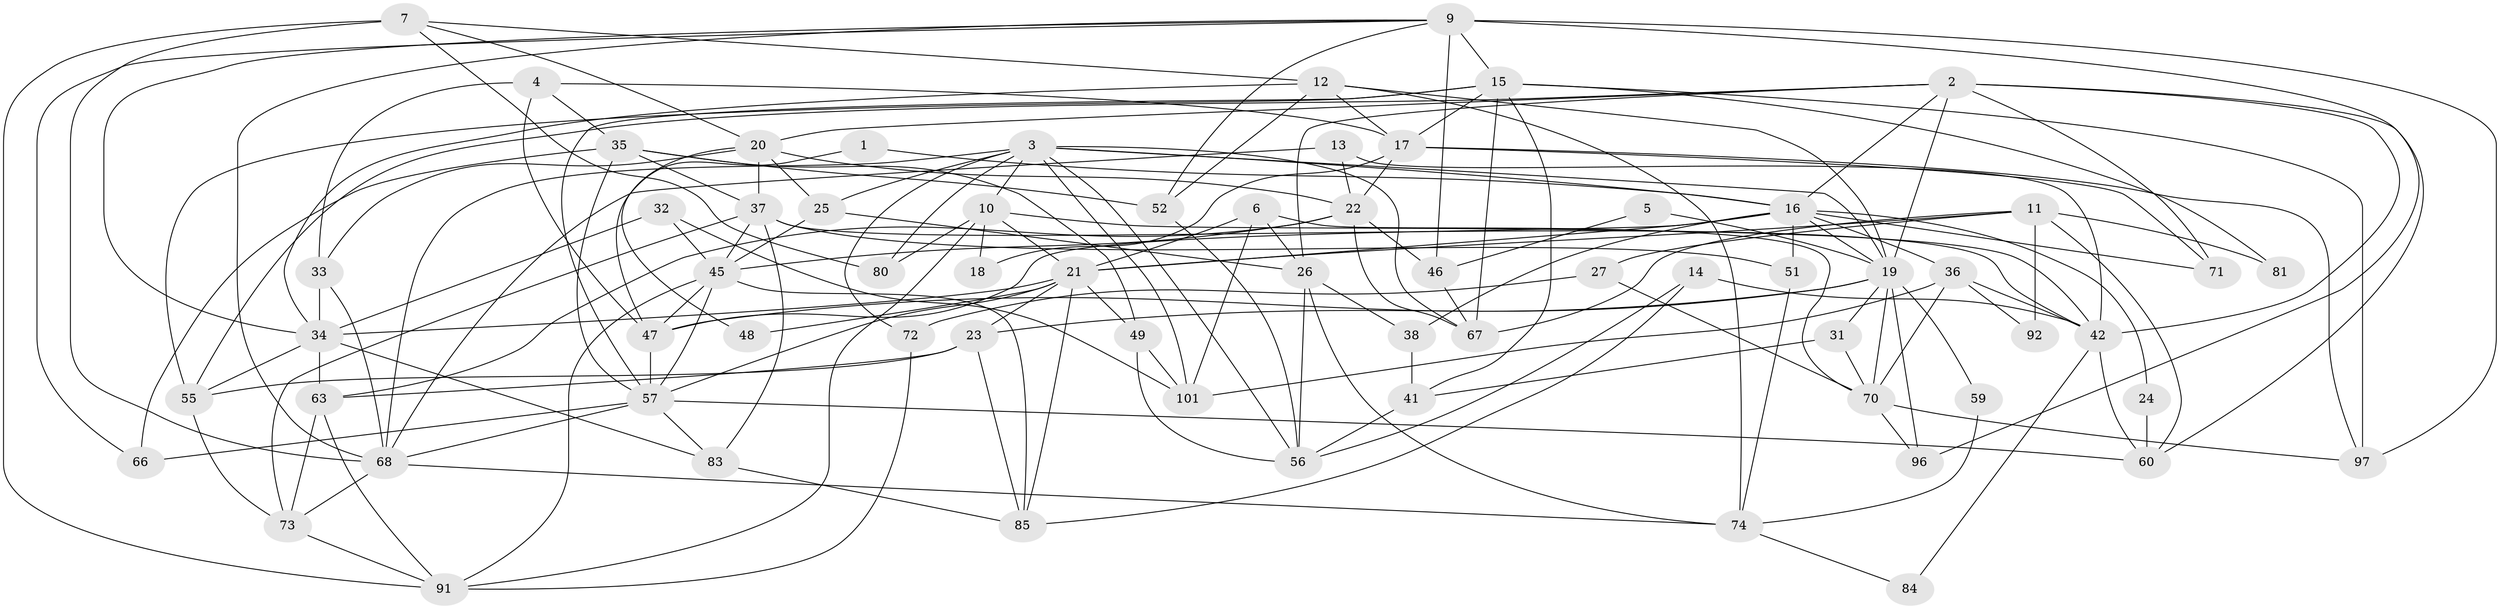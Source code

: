 // original degree distribution, {2: 0.1588785046728972, 6: 0.056074766355140186, 5: 0.17757009345794392, 4: 0.27102803738317754, 3: 0.2523364485981308, 7: 0.056074766355140186, 8: 0.028037383177570093}
// Generated by graph-tools (version 1.1) at 2025/11/02/27/25 16:11:19]
// undirected, 67 vertices, 170 edges
graph export_dot {
graph [start="1"]
  node [color=gray90,style=filled];
  1;
  2 [super="+65"];
  3 [super="+8"];
  4 [super="+77"];
  5;
  6;
  7 [super="+58"];
  9 [super="+86"];
  10 [super="+88"];
  11;
  12 [super="+28"];
  13 [super="+29"];
  14;
  15 [super="+39"];
  16 [super="+62"];
  17 [super="+98"];
  18;
  19 [super="+50"];
  20 [super="+43"];
  21 [super="+107"];
  22 [super="+93"];
  23 [super="+30"];
  24;
  25;
  26 [super="+82"];
  27;
  31;
  32;
  33 [super="+103"];
  34 [super="+87"];
  35 [super="+40"];
  36 [super="+54"];
  37 [super="+69"];
  38 [super="+44"];
  41;
  42 [super="+105"];
  45 [super="+90"];
  46 [super="+53"];
  47 [super="+64"];
  48;
  49 [super="+61"];
  51;
  52 [super="+89"];
  55;
  56 [super="+79"];
  57 [super="+75"];
  59;
  60 [super="+78"];
  63;
  66 [super="+102"];
  67;
  68 [super="+106"];
  70 [super="+104"];
  71;
  72;
  73 [super="+99"];
  74 [super="+76"];
  80;
  81;
  83;
  84;
  85 [super="+95"];
  91 [super="+94"];
  92;
  96;
  97 [super="+100"];
  101;
  1 -- 16;
  1 -- 47;
  2 -- 19;
  2 -- 42;
  2 -- 20;
  2 -- 26;
  2 -- 60;
  2 -- 16;
  2 -- 71;
  2 -- 55;
  3 -- 16;
  3 -- 25;
  3 -- 67;
  3 -- 101;
  3 -- 80;
  3 -- 68;
  3 -- 19;
  3 -- 56;
  3 -- 72;
  3 -- 10;
  4 -- 47;
  4 -- 17;
  4 -- 33;
  4 -- 35;
  5 -- 19;
  5 -- 46;
  6 -- 21;
  6 -- 101;
  6 -- 70;
  6 -- 26;
  7 -- 91;
  7 -- 80;
  7 -- 20;
  7 -- 68;
  7 -- 12;
  9 -- 97 [weight=2];
  9 -- 15;
  9 -- 46;
  9 -- 96;
  9 -- 34;
  9 -- 68;
  9 -- 52;
  9 -- 66;
  10 -- 80;
  10 -- 18;
  10 -- 91;
  10 -- 42;
  10 -- 21;
  11 -- 92;
  11 -- 27;
  11 -- 67;
  11 -- 81;
  11 -- 60;
  11 -- 21;
  12 -- 17;
  12 -- 74;
  12 -- 52;
  12 -- 34;
  12 -- 19;
  13 -- 68;
  13 -- 22;
  13 -- 42;
  14 -- 42;
  14 -- 85;
  14 -- 56;
  15 -- 57;
  15 -- 17;
  15 -- 55;
  15 -- 81;
  15 -- 41;
  15 -- 67;
  15 -- 97;
  16 -- 19;
  16 -- 24;
  16 -- 38;
  16 -- 51;
  16 -- 36;
  16 -- 21;
  16 -- 71;
  16 -- 47;
  17 -- 71;
  17 -- 18;
  17 -- 22;
  17 -- 97;
  19 -- 70;
  19 -- 31;
  19 -- 96;
  19 -- 23;
  19 -- 59;
  19 -- 47;
  20 -- 25;
  20 -- 48;
  20 -- 33;
  20 -- 22;
  20 -- 37;
  21 -- 48;
  21 -- 57;
  21 -- 85;
  21 -- 34;
  21 -- 23;
  21 -- 49;
  22 -- 67;
  22 -- 45;
  22 -- 63;
  22 -- 46;
  23 -- 55;
  23 -- 63;
  23 -- 85;
  24 -- 60;
  25 -- 26;
  25 -- 45;
  26 -- 38;
  26 -- 56;
  26 -- 74;
  27 -- 72;
  27 -- 70;
  31 -- 41;
  31 -- 70;
  32 -- 45;
  32 -- 101;
  32 -- 34;
  33 -- 68 [weight=2];
  33 -- 34;
  34 -- 63;
  34 -- 83;
  34 -- 55;
  35 -- 52;
  35 -- 57;
  35 -- 66;
  35 -- 49;
  35 -- 37;
  36 -- 101;
  36 -- 42;
  36 -- 92 [weight=2];
  36 -- 70;
  37 -- 45;
  37 -- 83;
  37 -- 51;
  37 -- 73;
  37 -- 42;
  38 -- 41 [weight=2];
  41 -- 56;
  42 -- 84;
  42 -- 60;
  45 -- 57;
  45 -- 91;
  45 -- 85;
  45 -- 47;
  46 -- 67;
  47 -- 57;
  49 -- 101;
  49 -- 56;
  51 -- 74;
  52 -- 56;
  55 -- 73;
  57 -- 83;
  57 -- 68;
  57 -- 60;
  57 -- 66;
  59 -- 74;
  63 -- 91;
  63 -- 73;
  68 -- 73;
  68 -- 74;
  70 -- 96;
  70 -- 97;
  72 -- 91;
  73 -- 91;
  74 -- 84;
  83 -- 85;
}
